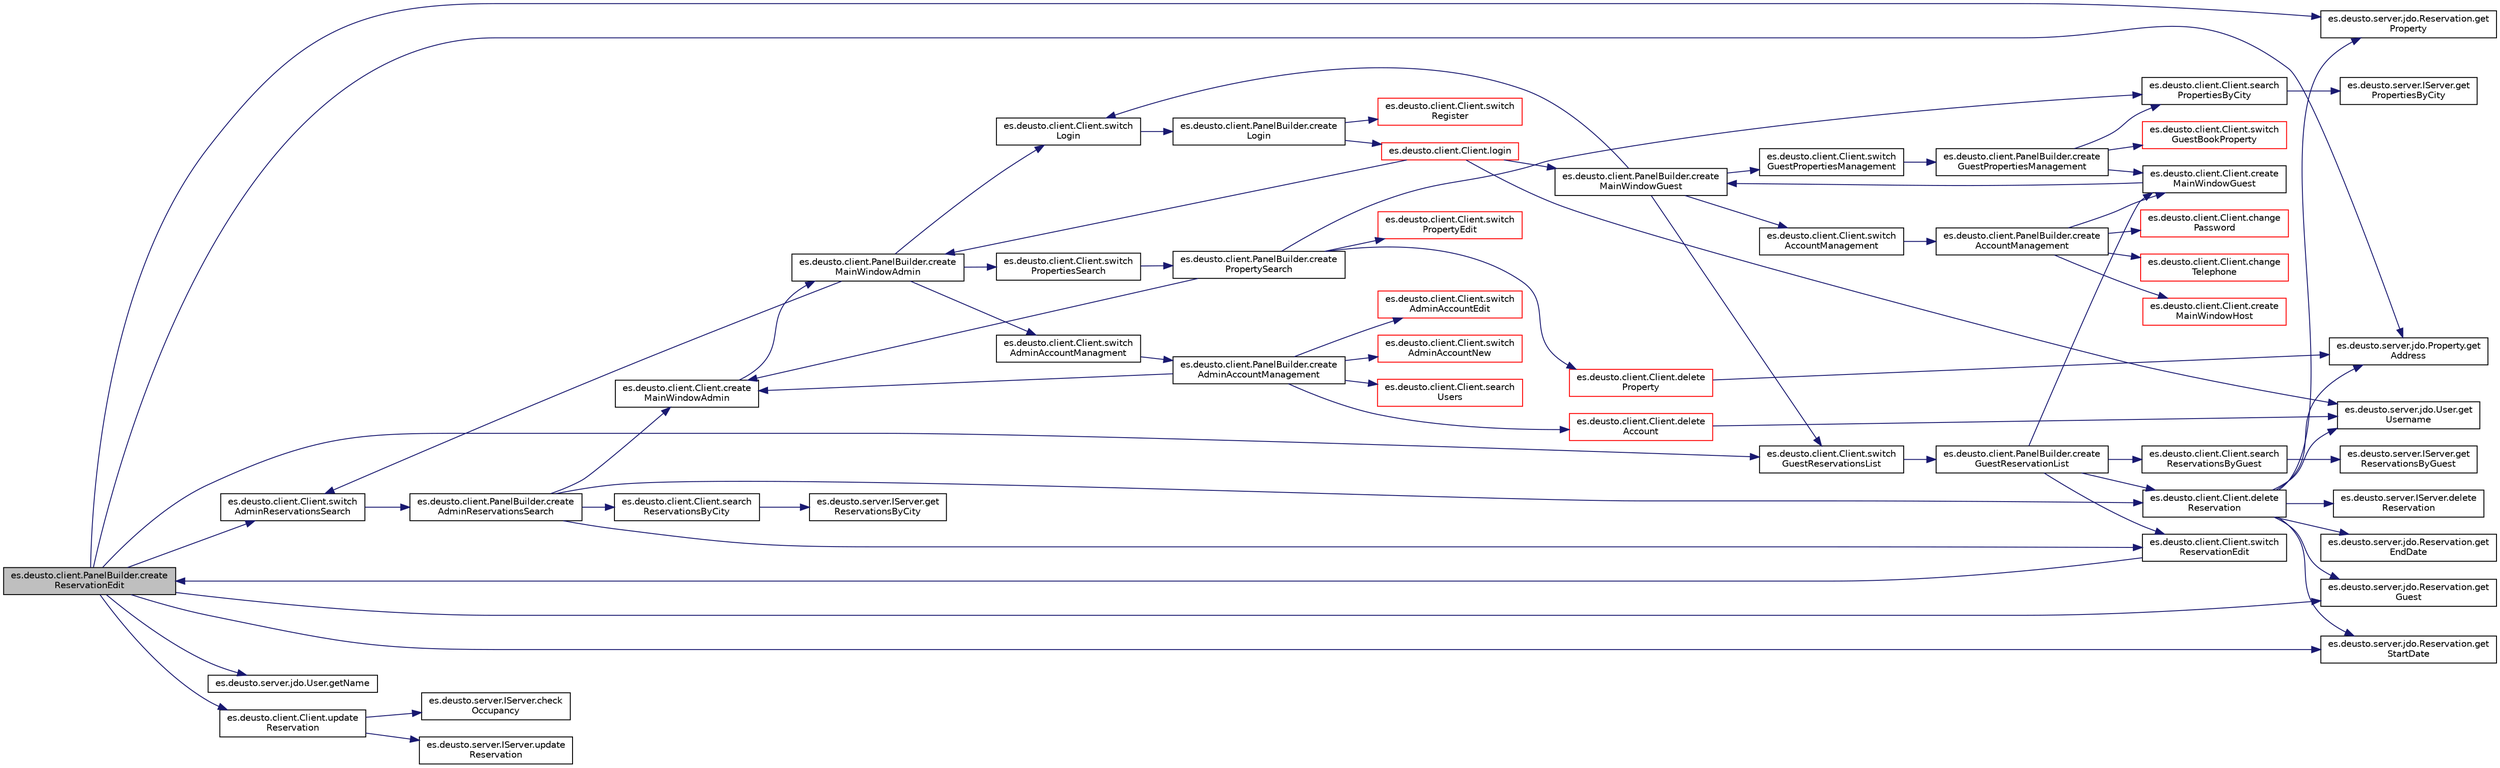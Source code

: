 digraph "es.deusto.client.PanelBuilder.createReservationEdit"
{
 // LATEX_PDF_SIZE
  edge [fontname="Helvetica",fontsize="10",labelfontname="Helvetica",labelfontsize="10"];
  node [fontname="Helvetica",fontsize="10",shape=record];
  rankdir="LR";
  Node1984 [label="es.deusto.client.PanelBuilder.create\lReservationEdit",height=0.2,width=0.4,color="black", fillcolor="grey75", style="filled", fontcolor="black",tooltip=" "];
  Node1984 -> Node1985 [color="midnightblue",fontsize="10",style="solid",fontname="Helvetica"];
  Node1985 [label="es.deusto.server.jdo.Reservation.get\lProperty",height=0.2,width=0.4,color="black", fillcolor="white", style="filled",URL="$classes_1_1deusto_1_1server_1_1jdo_1_1_reservation.html#ad6ba1913be0e45a818ca41e036019def",tooltip=" "];
  Node1984 -> Node1986 [color="midnightblue",fontsize="10",style="solid",fontname="Helvetica"];
  Node1986 [label="es.deusto.server.jdo.Property.get\lAddress",height=0.2,width=0.4,color="black", fillcolor="white", style="filled",URL="$classes_1_1deusto_1_1server_1_1jdo_1_1_property.html#a4a9554abeb32ae08e921626a37957743",tooltip=" "];
  Node1984 -> Node1987 [color="midnightblue",fontsize="10",style="solid",fontname="Helvetica"];
  Node1987 [label="es.deusto.server.jdo.Reservation.get\lGuest",height=0.2,width=0.4,color="black", fillcolor="white", style="filled",URL="$classes_1_1deusto_1_1server_1_1jdo_1_1_reservation.html#af9f20413df2d9da577f3411ac7496f86",tooltip=" "];
  Node1984 -> Node1988 [color="midnightblue",fontsize="10",style="solid",fontname="Helvetica"];
  Node1988 [label="es.deusto.server.jdo.User.getName",height=0.2,width=0.4,color="black", fillcolor="white", style="filled",URL="$classes_1_1deusto_1_1server_1_1jdo_1_1_user.html#ae241c2d5fbef940165041c82dc00edad",tooltip=" "];
  Node1984 -> Node1989 [color="midnightblue",fontsize="10",style="solid",fontname="Helvetica"];
  Node1989 [label="es.deusto.client.Client.switch\lAdminReservationsSearch",height=0.2,width=0.4,color="black", fillcolor="white", style="filled",URL="$classes_1_1deusto_1_1client_1_1_client.html#a64110a92c5026cc2c23c1989d86164fd",tooltip=" "];
  Node1989 -> Node1990 [color="midnightblue",fontsize="10",style="solid",fontname="Helvetica"];
  Node1990 [label="es.deusto.client.PanelBuilder.create\lAdminReservationsSearch",height=0.2,width=0.4,color="black", fillcolor="white", style="filled",URL="$classes_1_1deusto_1_1client_1_1_panel_builder.html#adc074dabcf7a18b43dc6d71df8f58963",tooltip=" "];
  Node1990 -> Node1991 [color="midnightblue",fontsize="10",style="solid",fontname="Helvetica"];
  Node1991 [label="es.deusto.client.Client.search\lReservationsByCity",height=0.2,width=0.4,color="black", fillcolor="white", style="filled",URL="$classes_1_1deusto_1_1client_1_1_client.html#a39ca9b32f2ad0be9882ff2e839052d3c",tooltip=" "];
  Node1991 -> Node1992 [color="midnightblue",fontsize="10",style="solid",fontname="Helvetica"];
  Node1992 [label="es.deusto.server.IServer.get\lReservationsByCity",height=0.2,width=0.4,color="black", fillcolor="white", style="filled",URL="$interfacees_1_1deusto_1_1server_1_1_i_server.html#a280b8bd856e215ec5a68743c93e19453",tooltip=" "];
  Node1990 -> Node1993 [color="midnightblue",fontsize="10",style="solid",fontname="Helvetica"];
  Node1993 [label="es.deusto.client.Client.delete\lReservation",height=0.2,width=0.4,color="black", fillcolor="white", style="filled",URL="$classes_1_1deusto_1_1client_1_1_client.html#a4cc2595986dac153bfdca8c59fcffdf7",tooltip=" "];
  Node1993 -> Node1994 [color="midnightblue",fontsize="10",style="solid",fontname="Helvetica"];
  Node1994 [label="es.deusto.server.IServer.delete\lReservation",height=0.2,width=0.4,color="black", fillcolor="white", style="filled",URL="$interfacees_1_1deusto_1_1server_1_1_i_server.html#aa2fa87abed70500d4debb14aefe2580d",tooltip=" "];
  Node1993 -> Node1985 [color="midnightblue",fontsize="10",style="solid",fontname="Helvetica"];
  Node1993 -> Node1986 [color="midnightblue",fontsize="10",style="solid",fontname="Helvetica"];
  Node1993 -> Node1987 [color="midnightblue",fontsize="10",style="solid",fontname="Helvetica"];
  Node1993 -> Node1995 [color="midnightblue",fontsize="10",style="solid",fontname="Helvetica"];
  Node1995 [label="es.deusto.server.jdo.User.get\lUsername",height=0.2,width=0.4,color="black", fillcolor="white", style="filled",URL="$classes_1_1deusto_1_1server_1_1jdo_1_1_user.html#a40c65b004382179a33a463bcbb950dd3",tooltip=" "];
  Node1993 -> Node1996 [color="midnightblue",fontsize="10",style="solid",fontname="Helvetica"];
  Node1996 [label="es.deusto.server.jdo.Reservation.get\lStartDate",height=0.2,width=0.4,color="black", fillcolor="white", style="filled",URL="$classes_1_1deusto_1_1server_1_1jdo_1_1_reservation.html#ac14e287d27d6de58711ae33704fbb256",tooltip=" "];
  Node1993 -> Node1997 [color="midnightblue",fontsize="10",style="solid",fontname="Helvetica"];
  Node1997 [label="es.deusto.server.jdo.Reservation.get\lEndDate",height=0.2,width=0.4,color="black", fillcolor="white", style="filled",URL="$classes_1_1deusto_1_1server_1_1jdo_1_1_reservation.html#a88ce1e14be519e38eafc9b7c2a7f48d3",tooltip=" "];
  Node1990 -> Node1998 [color="midnightblue",fontsize="10",style="solid",fontname="Helvetica"];
  Node1998 [label="es.deusto.client.Client.switch\lReservationEdit",height=0.2,width=0.4,color="black", fillcolor="white", style="filled",URL="$classes_1_1deusto_1_1client_1_1_client.html#a0f4f5c060e44c9d9d6ed08b652612b13",tooltip=" "];
  Node1998 -> Node1984 [color="midnightblue",fontsize="10",style="solid",fontname="Helvetica"];
  Node1990 -> Node1999 [color="midnightblue",fontsize="10",style="solid",fontname="Helvetica"];
  Node1999 [label="es.deusto.client.Client.create\lMainWindowAdmin",height=0.2,width=0.4,color="black", fillcolor="white", style="filled",URL="$classes_1_1deusto_1_1client_1_1_client.html#a1628f28a7a5758510ccb6a4d1fa697a9",tooltip=" "];
  Node1999 -> Node2000 [color="midnightblue",fontsize="10",style="solid",fontname="Helvetica"];
  Node2000 [label="es.deusto.client.PanelBuilder.create\lMainWindowAdmin",height=0.2,width=0.4,color="black", fillcolor="white", style="filled",URL="$classes_1_1deusto_1_1client_1_1_panel_builder.html#a32b7942177958f07263535d6d255556b",tooltip=" "];
  Node2000 -> Node2001 [color="midnightblue",fontsize="10",style="solid",fontname="Helvetica"];
  Node2001 [label="es.deusto.client.Client.switch\lPropertiesSearch",height=0.2,width=0.4,color="black", fillcolor="white", style="filled",URL="$classes_1_1deusto_1_1client_1_1_client.html#af87b7fcbe691ef0a31dbc6849a037415",tooltip=" "];
  Node2001 -> Node2002 [color="midnightblue",fontsize="10",style="solid",fontname="Helvetica"];
  Node2002 [label="es.deusto.client.PanelBuilder.create\lPropertySearch",height=0.2,width=0.4,color="black", fillcolor="white", style="filled",URL="$classes_1_1deusto_1_1client_1_1_panel_builder.html#a96fdce41db963997c711d646563c69e0",tooltip=" "];
  Node2002 -> Node2003 [color="midnightblue",fontsize="10",style="solid",fontname="Helvetica"];
  Node2003 [label="es.deusto.client.Client.search\lPropertiesByCity",height=0.2,width=0.4,color="black", fillcolor="white", style="filled",URL="$classes_1_1deusto_1_1client_1_1_client.html#a2d9b5c673ef56bd5662e8dd4a66d9fc6",tooltip=" "];
  Node2003 -> Node2004 [color="midnightblue",fontsize="10",style="solid",fontname="Helvetica"];
  Node2004 [label="es.deusto.server.IServer.get\lPropertiesByCity",height=0.2,width=0.4,color="black", fillcolor="white", style="filled",URL="$interfacees_1_1deusto_1_1server_1_1_i_server.html#a0790432014b61ed1a65b70c8065f3112",tooltip=" "];
  Node2002 -> Node2005 [color="midnightblue",fontsize="10",style="solid",fontname="Helvetica"];
  Node2005 [label="es.deusto.client.Client.delete\lProperty",height=0.2,width=0.4,color="red", fillcolor="white", style="filled",URL="$classes_1_1deusto_1_1client_1_1_client.html#a6173ae3d7f6aa82a2f6b68349677b5e5",tooltip=" "];
  Node2005 -> Node1986 [color="midnightblue",fontsize="10",style="solid",fontname="Helvetica"];
  Node2002 -> Node2007 [color="midnightblue",fontsize="10",style="solid",fontname="Helvetica"];
  Node2007 [label="es.deusto.client.Client.switch\lPropertyEdit",height=0.2,width=0.4,color="red", fillcolor="white", style="filled",URL="$classes_1_1deusto_1_1client_1_1_client.html#a5dd6469d4428fe705fce4087aa386602",tooltip=" "];
  Node2002 -> Node1999 [color="midnightblue",fontsize="10",style="solid",fontname="Helvetica"];
  Node2000 -> Node2055 [color="midnightblue",fontsize="10",style="solid",fontname="Helvetica"];
  Node2055 [label="es.deusto.client.Client.switch\lAdminAccountManagment",height=0.2,width=0.4,color="black", fillcolor="white", style="filled",URL="$classes_1_1deusto_1_1client_1_1_client.html#a2f806363c591a46a42ca419df7ce4ef0",tooltip=" "];
  Node2055 -> Node2056 [color="midnightblue",fontsize="10",style="solid",fontname="Helvetica"];
  Node2056 [label="es.deusto.client.PanelBuilder.create\lAdminAccountManagement",height=0.2,width=0.4,color="black", fillcolor="white", style="filled",URL="$classes_1_1deusto_1_1client_1_1_panel_builder.html#a76906aa362d3a389bda577a79b413374",tooltip=" "];
  Node2056 -> Node2057 [color="midnightblue",fontsize="10",style="solid",fontname="Helvetica"];
  Node2057 [label="es.deusto.client.Client.search\lUsers",height=0.2,width=0.4,color="red", fillcolor="white", style="filled",URL="$classes_1_1deusto_1_1client_1_1_client.html#ad3c463db80a7bf9a06bcce403fc19a0a",tooltip=" "];
  Node2056 -> Node2059 [color="midnightblue",fontsize="10",style="solid",fontname="Helvetica"];
  Node2059 [label="es.deusto.client.Client.delete\lAccount",height=0.2,width=0.4,color="red", fillcolor="white", style="filled",URL="$classes_1_1deusto_1_1client_1_1_client.html#ac4ca2d9c787126ab9efa15192586e195",tooltip=" "];
  Node2059 -> Node1995 [color="midnightblue",fontsize="10",style="solid",fontname="Helvetica"];
  Node2056 -> Node2061 [color="midnightblue",fontsize="10",style="solid",fontname="Helvetica"];
  Node2061 [label="es.deusto.client.Client.switch\lAdminAccountEdit",height=0.2,width=0.4,color="red", fillcolor="white", style="filled",URL="$classes_1_1deusto_1_1client_1_1_client.html#a60c21761b82af9149afcf18fdebbc417",tooltip=" "];
  Node2056 -> Node2069 [color="midnightblue",fontsize="10",style="solid",fontname="Helvetica"];
  Node2069 [label="es.deusto.client.Client.switch\lAdminAccountNew",height=0.2,width=0.4,color="red", fillcolor="white", style="filled",URL="$classes_1_1deusto_1_1client_1_1_client.html#a7b9ebc242c5d265ebeacb379034c9b7b",tooltip=" "];
  Node2056 -> Node1999 [color="midnightblue",fontsize="10",style="solid",fontname="Helvetica"];
  Node2000 -> Node1989 [color="midnightblue",fontsize="10",style="solid",fontname="Helvetica"];
  Node2000 -> Node2038 [color="midnightblue",fontsize="10",style="solid",fontname="Helvetica"];
  Node2038 [label="es.deusto.client.Client.switch\lLogin",height=0.2,width=0.4,color="black", fillcolor="white", style="filled",URL="$classes_1_1deusto_1_1client_1_1_client.html#a3649bfd0f4c5465aa12412473082b4a7",tooltip=" "];
  Node2038 -> Node2039 [color="midnightblue",fontsize="10",style="solid",fontname="Helvetica"];
  Node2039 [label="es.deusto.client.PanelBuilder.create\lLogin",height=0.2,width=0.4,color="black", fillcolor="white", style="filled",URL="$classes_1_1deusto_1_1client_1_1_panel_builder.html#a1922794e0ef78f689031499da33f495b",tooltip=" "];
  Node2039 -> Node2040 [color="midnightblue",fontsize="10",style="solid",fontname="Helvetica"];
  Node2040 [label="es.deusto.client.Client.login",height=0.2,width=0.4,color="red", fillcolor="white", style="filled",URL="$classes_1_1deusto_1_1client_1_1_client.html#a5c063d0b51ad320c92aa4d2525d67249",tooltip=" "];
  Node2040 -> Node2000 [color="midnightblue",fontsize="10",style="solid",fontname="Helvetica"];
  Node2040 -> Node1995 [color="midnightblue",fontsize="10",style="solid",fontname="Helvetica"];
  Node2040 -> Node2026 [color="midnightblue",fontsize="10",style="solid",fontname="Helvetica"];
  Node2026 [label="es.deusto.client.PanelBuilder.create\lMainWindowGuest",height=0.2,width=0.4,color="black", fillcolor="white", style="filled",URL="$classes_1_1deusto_1_1client_1_1_panel_builder.html#a8969744356db218b0c7ec2131856433d",tooltip=" "];
  Node2026 -> Node2027 [color="midnightblue",fontsize="10",style="solid",fontname="Helvetica"];
  Node2027 [label="es.deusto.client.Client.switch\lGuestPropertiesManagement",height=0.2,width=0.4,color="black", fillcolor="white", style="filled",URL="$classes_1_1deusto_1_1client_1_1_client.html#afd4978131a2d9f94f8a65f4fc2641235",tooltip=" "];
  Node2027 -> Node2028 [color="midnightblue",fontsize="10",style="solid",fontname="Helvetica"];
  Node2028 [label="es.deusto.client.PanelBuilder.create\lGuestPropertiesManagement",height=0.2,width=0.4,color="black", fillcolor="white", style="filled",URL="$classes_1_1deusto_1_1client_1_1_panel_builder.html#a25c2bcc9184c1c014c9daf5d81b89728",tooltip=" "];
  Node2028 -> Node2003 [color="midnightblue",fontsize="10",style="solid",fontname="Helvetica"];
  Node2028 -> Node2029 [color="midnightblue",fontsize="10",style="solid",fontname="Helvetica"];
  Node2029 [label="es.deusto.client.Client.switch\lGuestBookProperty",height=0.2,width=0.4,color="red", fillcolor="white", style="filled",URL="$classes_1_1deusto_1_1client_1_1_client.html#a9f7d7f1006b6b5da7c8fab120b127521",tooltip=" "];
  Node2028 -> Node2025 [color="midnightblue",fontsize="10",style="solid",fontname="Helvetica"];
  Node2025 [label="es.deusto.client.Client.create\lMainWindowGuest",height=0.2,width=0.4,color="black", fillcolor="white", style="filled",URL="$classes_1_1deusto_1_1client_1_1_client.html#ade35c639554c770d3c2494e98c8ecb5c",tooltip=" "];
  Node2025 -> Node2026 [color="midnightblue",fontsize="10",style="solid",fontname="Helvetica"];
  Node2026 -> Node2023 [color="midnightblue",fontsize="10",style="solid",fontname="Helvetica"];
  Node2023 [label="es.deusto.client.Client.switch\lAccountManagement",height=0.2,width=0.4,color="black", fillcolor="white", style="filled",URL="$classes_1_1deusto_1_1client_1_1_client.html#af82d1b484aaaa288d5e6efc2723fa9bd",tooltip=" "];
  Node2023 -> Node2024 [color="midnightblue",fontsize="10",style="solid",fontname="Helvetica"];
  Node2024 [label="es.deusto.client.PanelBuilder.create\lAccountManagement",height=0.2,width=0.4,color="black", fillcolor="white", style="filled",URL="$classes_1_1deusto_1_1client_1_1_panel_builder.html#aa51d5dd53cd9147ffc99d4b9c5c3026d",tooltip=" "];
  Node2024 -> Node2025 [color="midnightblue",fontsize="10",style="solid",fontname="Helvetica"];
  Node2024 -> Node2021 [color="midnightblue",fontsize="10",style="solid",fontname="Helvetica"];
  Node2021 [label="es.deusto.client.Client.create\lMainWindowHost",height=0.2,width=0.4,color="red", fillcolor="white", style="filled",URL="$classes_1_1deusto_1_1client_1_1_client.html#afd0e78bff5570acbd1f8b06893d3a078",tooltip=" "];
  Node2024 -> Node2048 [color="midnightblue",fontsize="10",style="solid",fontname="Helvetica"];
  Node2048 [label="es.deusto.client.Client.change\lPassword",height=0.2,width=0.4,color="red", fillcolor="white", style="filled",URL="$classes_1_1deusto_1_1client_1_1_client.html#a7740d0de7d7660d4fe79b77e7b8e97a4",tooltip=" "];
  Node2024 -> Node2050 [color="midnightblue",fontsize="10",style="solid",fontname="Helvetica"];
  Node2050 [label="es.deusto.client.Client.change\lTelephone",height=0.2,width=0.4,color="red", fillcolor="white", style="filled",URL="$classes_1_1deusto_1_1client_1_1_client.html#a6b96887d5043449dbb447031ab8c7c78",tooltip=" "];
  Node2026 -> Node2034 [color="midnightblue",fontsize="10",style="solid",fontname="Helvetica"];
  Node2034 [label="es.deusto.client.Client.switch\lGuestReservationsList",height=0.2,width=0.4,color="black", fillcolor="white", style="filled",URL="$classes_1_1deusto_1_1client_1_1_client.html#abe4b00051f82e6fcf26c236b711cdf15",tooltip=" "];
  Node2034 -> Node2035 [color="midnightblue",fontsize="10",style="solid",fontname="Helvetica"];
  Node2035 [label="es.deusto.client.PanelBuilder.create\lGuestReservationList",height=0.2,width=0.4,color="black", fillcolor="white", style="filled",URL="$classes_1_1deusto_1_1client_1_1_panel_builder.html#a49dcd798d35c7b9b9c05e1353133afe1",tooltip=" "];
  Node2035 -> Node2036 [color="midnightblue",fontsize="10",style="solid",fontname="Helvetica"];
  Node2036 [label="es.deusto.client.Client.search\lReservationsByGuest",height=0.2,width=0.4,color="black", fillcolor="white", style="filled",URL="$classes_1_1deusto_1_1client_1_1_client.html#a15eb47a39952fc424ab92620ed8f544c",tooltip=" "];
  Node2036 -> Node2037 [color="midnightblue",fontsize="10",style="solid",fontname="Helvetica"];
  Node2037 [label="es.deusto.server.IServer.get\lReservationsByGuest",height=0.2,width=0.4,color="black", fillcolor="white", style="filled",URL="$interfacees_1_1deusto_1_1server_1_1_i_server.html#a21f866c368fc268a18c33408f693d665",tooltip=" "];
  Node2035 -> Node1993 [color="midnightblue",fontsize="10",style="solid",fontname="Helvetica"];
  Node2035 -> Node1998 [color="midnightblue",fontsize="10",style="solid",fontname="Helvetica"];
  Node2035 -> Node2025 [color="midnightblue",fontsize="10",style="solid",fontname="Helvetica"];
  Node2026 -> Node2038 [color="midnightblue",fontsize="10",style="solid",fontname="Helvetica"];
  Node2039 -> Node2043 [color="midnightblue",fontsize="10",style="solid",fontname="Helvetica"];
  Node2043 [label="es.deusto.client.Client.switch\lRegister",height=0.2,width=0.4,color="red", fillcolor="white", style="filled",URL="$classes_1_1deusto_1_1client_1_1_client.html#a4d905b598ea8ff38f06e9a12b81dcab2",tooltip=" "];
  Node1984 -> Node2034 [color="midnightblue",fontsize="10",style="solid",fontname="Helvetica"];
  Node1984 -> Node2070 [color="midnightblue",fontsize="10",style="solid",fontname="Helvetica"];
  Node2070 [label="es.deusto.client.Client.update\lReservation",height=0.2,width=0.4,color="black", fillcolor="white", style="filled",URL="$classes_1_1deusto_1_1client_1_1_client.html#ac781efe66a63d8f6395b696a314c493b",tooltip=" "];
  Node2070 -> Node2032 [color="midnightblue",fontsize="10",style="solid",fontname="Helvetica"];
  Node2032 [label="es.deusto.server.IServer.check\lOccupancy",height=0.2,width=0.4,color="black", fillcolor="white", style="filled",URL="$interfacees_1_1deusto_1_1server_1_1_i_server.html#ab35ccae2e60c045856735dd2fce4813f",tooltip=" "];
  Node2070 -> Node2071 [color="midnightblue",fontsize="10",style="solid",fontname="Helvetica"];
  Node2071 [label="es.deusto.server.IServer.update\lReservation",height=0.2,width=0.4,color="black", fillcolor="white", style="filled",URL="$interfacees_1_1deusto_1_1server_1_1_i_server.html#afdd6b7239496e39042c6f8feeacd7ec2",tooltip=" "];
  Node1984 -> Node1996 [color="midnightblue",fontsize="10",style="solid",fontname="Helvetica"];
}
